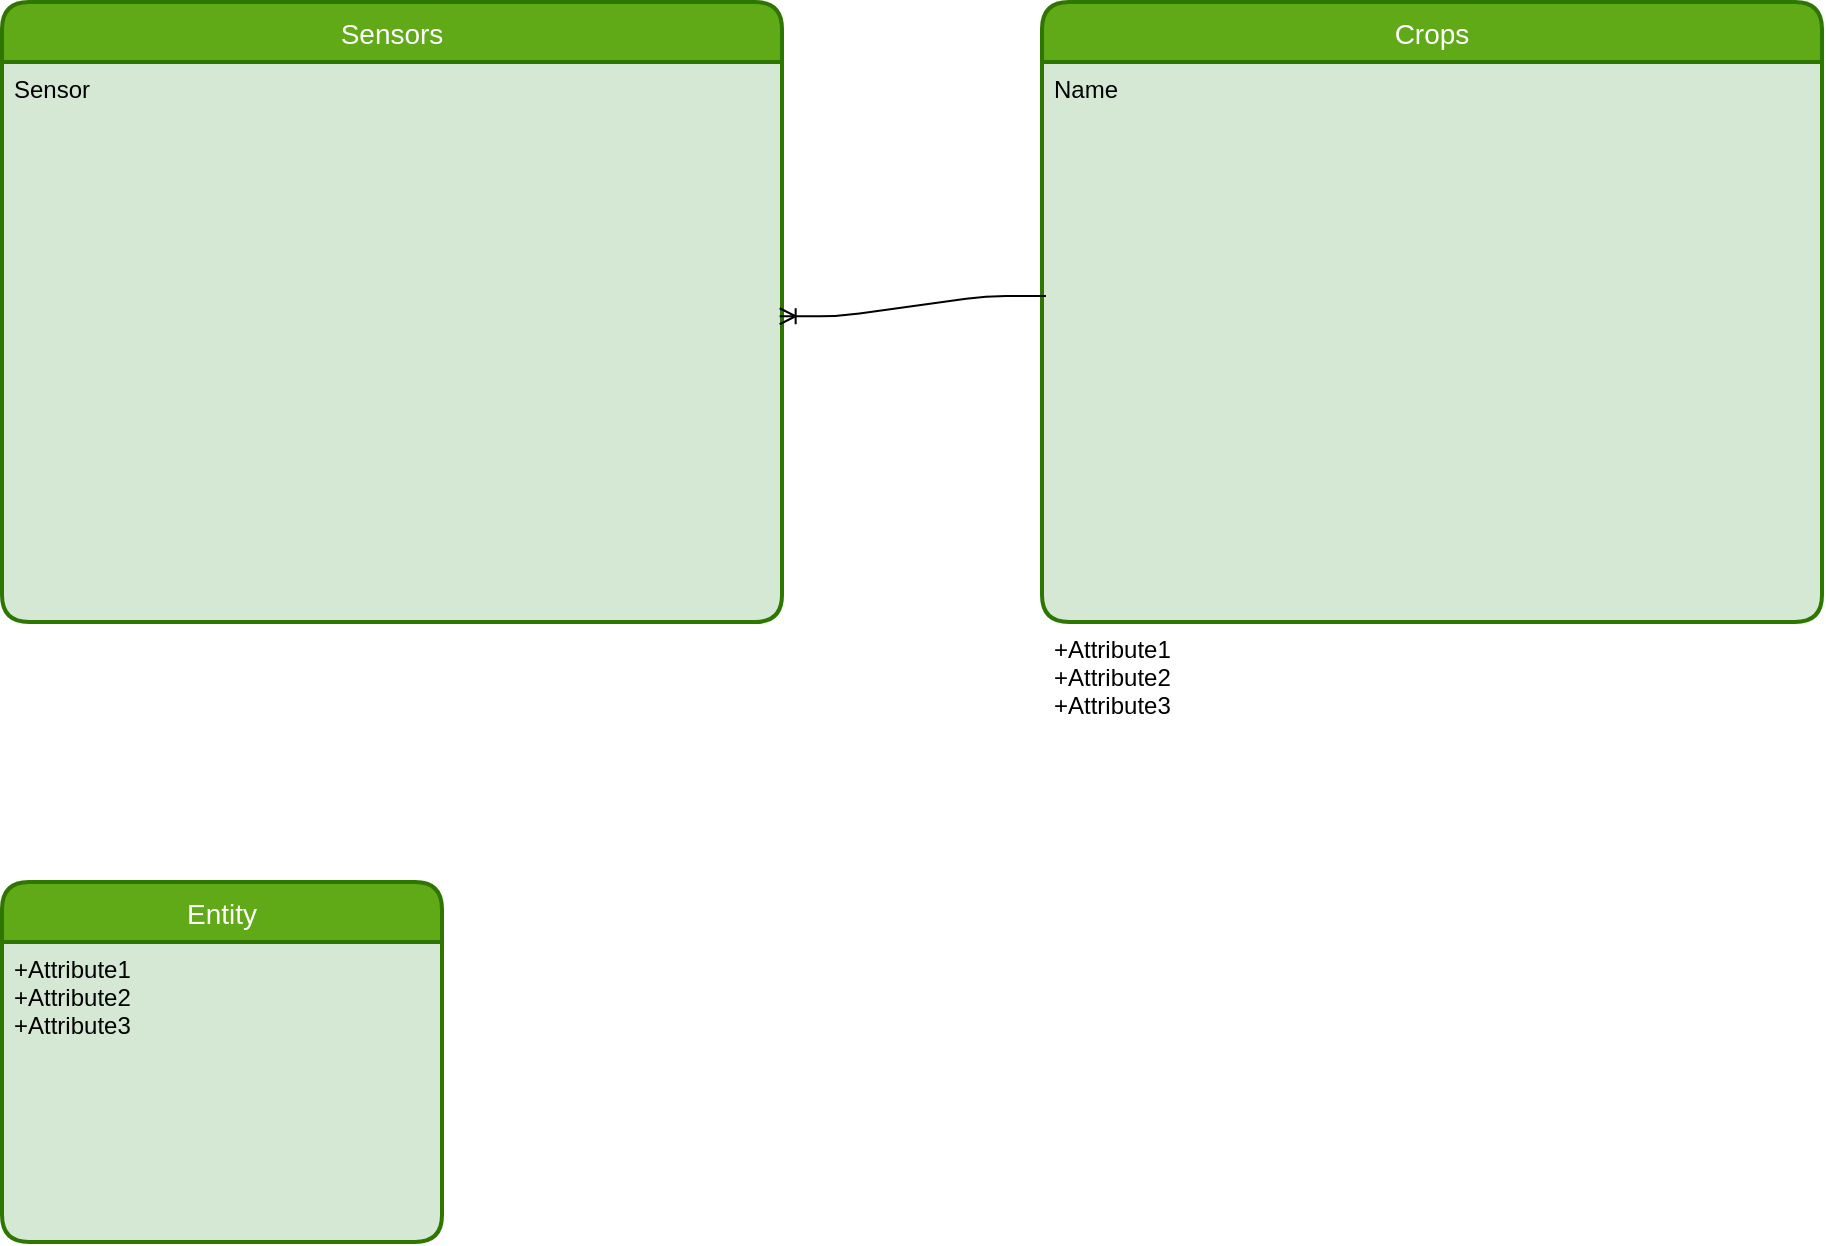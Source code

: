 <mxfile version="14.8.2" type="github">
  <diagram id="R2lEEEUBdFMjLlhIrx00" name="Page-1">
    <mxGraphModel dx="1381" dy="764" grid="1" gridSize="10" guides="1" tooltips="1" connect="1" arrows="1" fold="1" page="1" pageScale="1" pageWidth="850" pageHeight="1100" math="0" shadow="0" extFonts="Permanent Marker^https://fonts.googleapis.com/css?family=Permanent+Marker">
      <root>
        <mxCell id="0" />
        <mxCell id="1" parent="0" />
        <mxCell id="7o4p5aFScfs_D29SADF1-1" value="Sensors" style="swimlane;childLayout=stackLayout;horizontal=1;startSize=30;horizontalStack=0;rounded=1;fontSize=14;fontStyle=0;strokeWidth=2;resizeParent=0;resizeLast=1;shadow=0;dashed=0;align=center;fillColor=#60a917;strokeColor=#2D7600;fontColor=#ffffff;swimlaneFillColor=#D5E8D4;" parent="1" vertex="1">
          <mxGeometry x="300" y="130" width="390" height="310" as="geometry" />
        </mxCell>
        <mxCell id="7o4p5aFScfs_D29SADF1-2" value="Sensor&#xa;" style="align=left;strokeColor=none;fillColor=none;spacingLeft=4;fontSize=12;verticalAlign=top;resizable=0;rotatable=0;part=1;" parent="7o4p5aFScfs_D29SADF1-1" vertex="1">
          <mxGeometry y="30" width="390" height="280" as="geometry" />
        </mxCell>
        <mxCell id="plLRQvuAzvyJONZy3Icw-2" value="Crops" style="swimlane;childLayout=stackLayout;horizontal=1;startSize=30;horizontalStack=0;rounded=1;fontSize=14;fontStyle=0;strokeWidth=2;resizeParent=0;resizeLast=1;shadow=0;dashed=0;align=center;fillColor=#60a917;strokeColor=#2D7600;fontColor=#ffffff;swimlaneFillColor=#D5E8D4;" parent="1" vertex="1">
          <mxGeometry x="820" y="130" width="390" height="310" as="geometry" />
        </mxCell>
        <mxCell id="plLRQvuAzvyJONZy3Icw-3" value="Name&#xa;" style="align=left;strokeColor=none;fillColor=none;spacingLeft=4;fontSize=12;verticalAlign=top;resizable=0;rotatable=0;part=1;" parent="plLRQvuAzvyJONZy3Icw-2" vertex="1">
          <mxGeometry y="30" width="390" height="280" as="geometry" />
        </mxCell>
        <mxCell id="mBwvyWWIr3Sdz4lLdfOi-2" value="+Attribute1&#xa;+Attribute2&#xa;+Attribute3" style="align=left;strokeColor=none;fillColor=none;spacingLeft=4;fontSize=12;verticalAlign=top;resizable=0;rotatable=0;part=1;" vertex="1" parent="plLRQvuAzvyJONZy3Icw-2">
          <mxGeometry y="310" width="390" as="geometry" />
        </mxCell>
        <mxCell id="BCx8TiVWt5CStCzZTRIE-1" value="Entity" style="swimlane;childLayout=stackLayout;horizontal=1;startSize=30;horizontalStack=0;rounded=1;fontSize=14;fontStyle=0;strokeWidth=2;resizeParent=0;resizeLast=1;shadow=0;dashed=0;align=center;fillColor=#60a917;strokeColor=#2D7600;fontColor=#ffffff;swimlaneFillColor=#D5E8D4;" parent="1" vertex="1">
          <mxGeometry x="300" y="570" width="220" height="180" as="geometry" />
        </mxCell>
        <mxCell id="BCx8TiVWt5CStCzZTRIE-2" value="+Attribute1&#xa;+Attribute2&#xa;+Attribute3" style="align=left;strokeColor=none;fillColor=none;spacingLeft=4;fontSize=12;verticalAlign=top;resizable=0;rotatable=0;part=1;" parent="BCx8TiVWt5CStCzZTRIE-1" vertex="1">
          <mxGeometry y="30" width="220" height="150" as="geometry" />
        </mxCell>
        <mxCell id="mBwvyWWIr3Sdz4lLdfOi-1" value="" style="edgeStyle=entityRelationEdgeStyle;fontSize=12;html=1;endArrow=ERoneToMany;exitX=0.005;exitY=0.418;exitDx=0;exitDy=0;exitPerimeter=0;entryX=0.997;entryY=0.454;entryDx=0;entryDy=0;entryPerimeter=0;" edge="1" parent="1" source="plLRQvuAzvyJONZy3Icw-3" target="7o4p5aFScfs_D29SADF1-2">
          <mxGeometry width="100" height="100" relative="1" as="geometry">
            <mxPoint x="710" y="520" as="sourcePoint" />
            <mxPoint x="810" y="420" as="targetPoint" />
          </mxGeometry>
        </mxCell>
      </root>
    </mxGraphModel>
  </diagram>
</mxfile>
